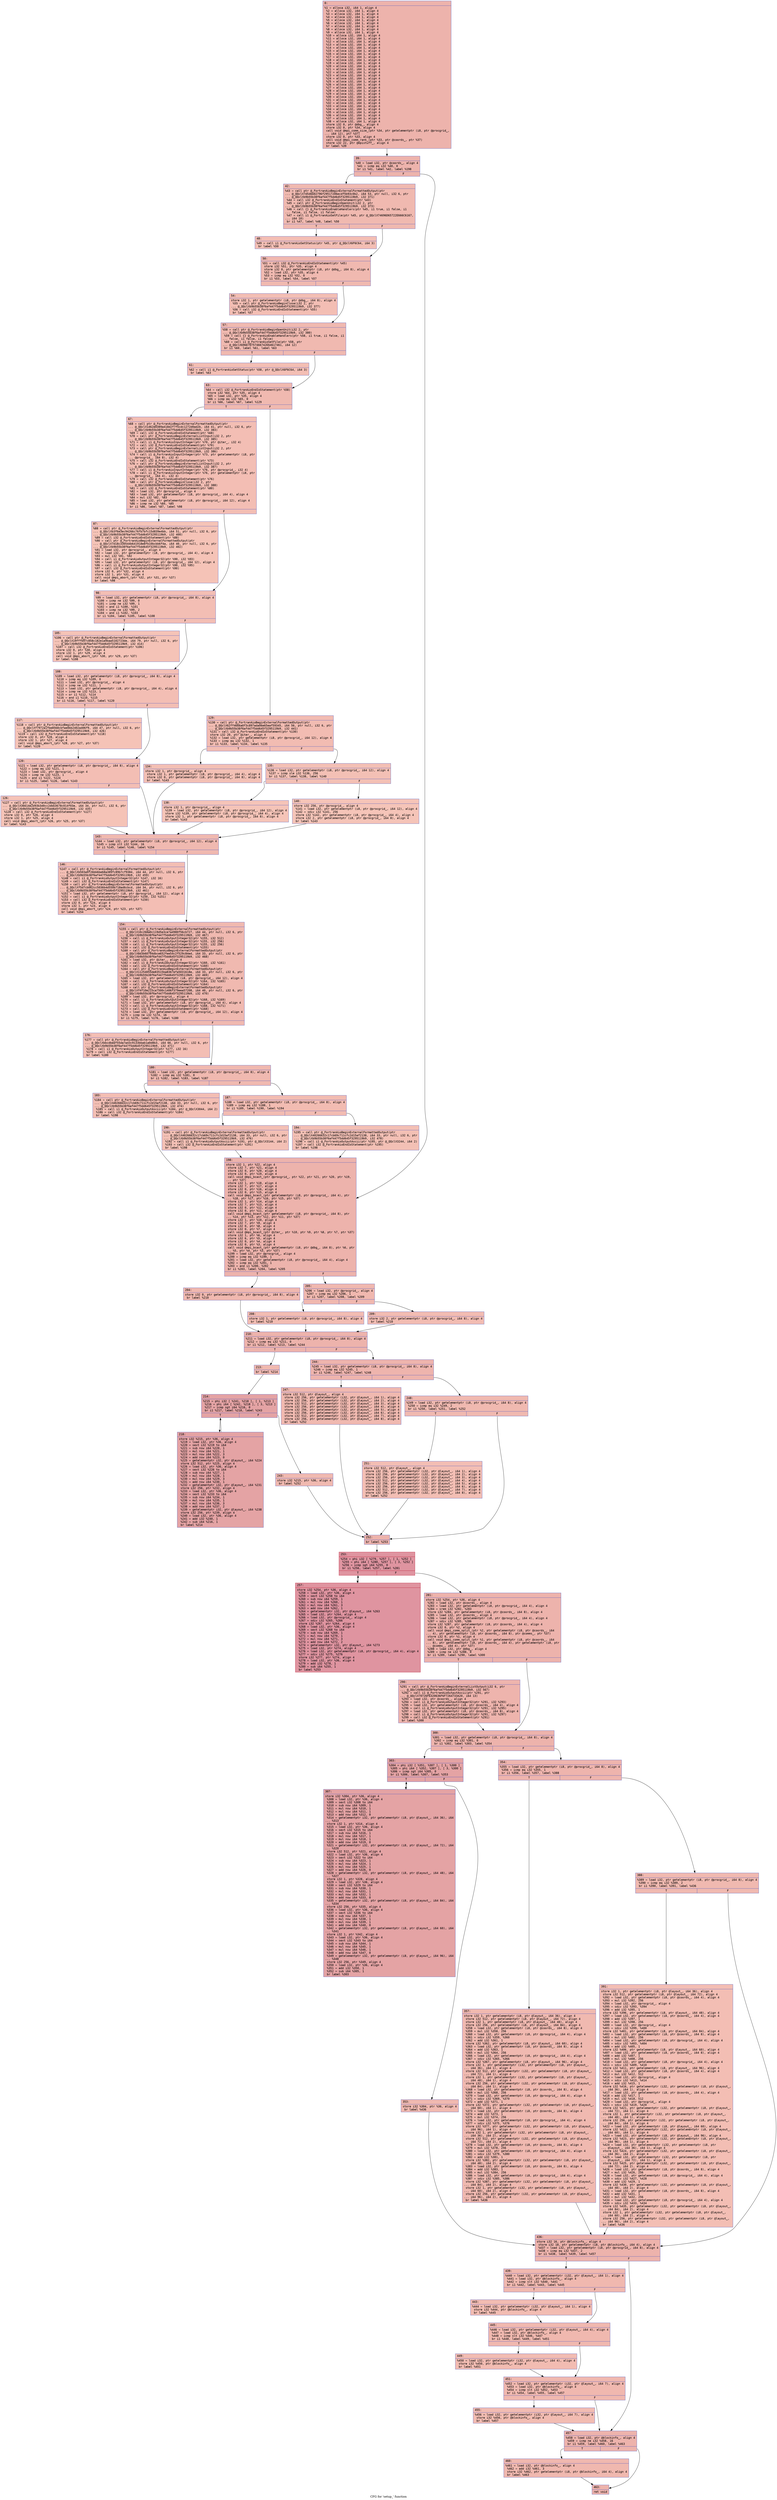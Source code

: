 digraph "CFG for 'setup_' function" {
	label="CFG for 'setup_' function";

	Node0x55cdf5d1eb70 [shape=record,color="#3d50c3ff", style=filled, fillcolor="#d6524470" fontname="Courier",label="{0:\l|  %1 = alloca i32, i64 1, align 4\l  %2 = alloca i32, i64 1, align 4\l  %3 = alloca i32, i64 1, align 4\l  %4 = alloca i32, i64 1, align 4\l  %5 = alloca i32, i64 1, align 4\l  %6 = alloca i32, i64 1, align 4\l  %7 = alloca i32, i64 1, align 4\l  %8 = alloca i32, i64 1, align 4\l  %9 = alloca i32, i64 1, align 4\l  %10 = alloca i32, i64 1, align 4\l  %11 = alloca i32, i64 1, align 4\l  %12 = alloca i32, i64 1, align 4\l  %13 = alloca i32, i64 1, align 4\l  %14 = alloca i32, i64 1, align 4\l  %15 = alloca i32, i64 1, align 4\l  %16 = alloca i32, i64 1, align 4\l  %17 = alloca i32, i64 1, align 4\l  %18 = alloca i32, i64 1, align 4\l  %19 = alloca i32, i64 1, align 4\l  %20 = alloca i32, i64 1, align 4\l  %21 = alloca i32, i64 1, align 4\l  %22 = alloca i32, i64 1, align 4\l  %23 = alloca i32, i64 1, align 4\l  %24 = alloca i32, i64 1, align 4\l  %25 = alloca i32, i64 1, align 4\l  %26 = alloca i32, i64 1, align 4\l  %27 = alloca i32, i64 1, align 4\l  %28 = alloca i32, i64 1, align 4\l  %29 = alloca i32, i64 1, align 4\l  %30 = alloca i32, i64 1, align 4\l  %31 = alloca i32, i64 1, align 4\l  %32 = alloca i32, i64 1, align 4\l  %33 = alloca i32, i64 1, align 4\l  %34 = alloca i32, i64 1, align 4\l  %35 = alloca i32, i64 1, align 4\l  %36 = alloca i32, i64 1, align 4\l  %37 = alloca i32, i64 1, align 4\l  %38 = alloca i32, i64 1, align 4\l  store i32 0, ptr @dbg_, align 4\l  store i32 0, ptr %34, align 4\l  call void @mpi_comm_size_(ptr %34, ptr getelementptr (i8, ptr @procgrid_,\l... i64 12), ptr %37)\l  store i32 0, ptr %33, align 4\l  call void @mpi_comm_rank_(ptr %33, ptr @coords_, ptr %37)\l  store i32 22, ptr @mpistuff_, align 4\l  br label %39\l}"];
	Node0x55cdf5d1eb70 -> Node0x55cdf5d20ed0[tooltip="0 -> 39\nProbability 100.00%" ];
	Node0x55cdf5d20ed0 [shape=record,color="#3d50c3ff", style=filled, fillcolor="#d6524470" fontname="Courier",label="{39:\l|  %40 = load i32, ptr @coords_, align 4\l  %41 = icmp eq i32 %40, 0\l  br i1 %41, label %42, label %198\l|{<s0>T|<s1>F}}"];
	Node0x55cdf5d20ed0:s0 -> Node0x55cdf5d210a0[tooltip="39 -> 42\nProbability 37.50%" ];
	Node0x55cdf5d20ed0:s1 -> Node0x55cdf5d210f0[tooltip="39 -> 198\nProbability 62.50%" ];
	Node0x55cdf5d210a0 [shape=record,color="#3d50c3ff", style=filled, fillcolor="#de614d70" fontname="Courier",label="{42:\l|  %43 = call ptr @_FortranAioBeginExternalFormattedOutput(ptr\l... @_QQclX7d546b02796f29517206ecdf5b93c0b2, i64 53, ptr null, i32 6, ptr\l... @_QQclXb9b55b38f6af447f5dd645f3295119b9, i32 371)\l  %44 = call i32 @_FortranAioEndIoStatement(ptr %43)\l  %45 = call ptr @_FortranAioBeginOpenUnit(i32 2, ptr\l... @_QQclXb9b55b38f6af447f5dd645f3295119b9, i32 373)\l  %46 = call \{\} @_FortranAioEnableHandlers(ptr %45, i1 true, i1 false, i1\l... false, i1 false, i1 false)\l  %47 = call i1 @_FortranAioSetFile(ptr %45, ptr @_QQclX74696D65722E666C6167,\l... i64 10)\l  br i1 %47, label %48, label %50\l|{<s0>T|<s1>F}}"];
	Node0x55cdf5d210a0:s0 -> Node0x55cdf5d225a0[tooltip="42 -> 48\nProbability 50.00%" ];
	Node0x55cdf5d210a0:s1 -> Node0x55cdf5d225f0[tooltip="42 -> 50\nProbability 50.00%" ];
	Node0x55cdf5d225a0 [shape=record,color="#3d50c3ff", style=filled, fillcolor="#e36c5570" fontname="Courier",label="{48:\l|  %49 = call i1 @_FortranAioSetStatus(ptr %45, ptr @_QQclX6F6C64, i64 3)\l  br label %50\l}"];
	Node0x55cdf5d225a0 -> Node0x55cdf5d225f0[tooltip="48 -> 50\nProbability 100.00%" ];
	Node0x55cdf5d225f0 [shape=record,color="#3d50c3ff", style=filled, fillcolor="#de614d70" fontname="Courier",label="{50:\l|  %51 = call i32 @_FortranAioEndIoStatement(ptr %45)\l  store i32 %51, ptr %35, align 4\l  store i32 0, ptr getelementptr (i8, ptr @dbg_, i64 8), align 4\l  %52 = load i32, ptr %35, align 4\l  %53 = icmp eq i32 %52, 0\l  br i1 %53, label %54, label %57\l|{<s0>T|<s1>F}}"];
	Node0x55cdf5d225f0:s0 -> Node0x55cdf5d22cb0[tooltip="50 -> 54\nProbability 37.50%" ];
	Node0x55cdf5d225f0:s1 -> Node0x55cdf5d22d00[tooltip="50 -> 57\nProbability 62.50%" ];
	Node0x55cdf5d22cb0 [shape=record,color="#3d50c3ff", style=filled, fillcolor="#e36c5570" fontname="Courier",label="{54:\l|  store i32 1, ptr getelementptr (i8, ptr @dbg_, i64 8), align 4\l  %55 = call ptr @_FortranAioBeginClose(i32 2, ptr\l... @_QQclXb9b55b38f6af447f5dd645f3295119b9, i32 377)\l  %56 = call i32 @_FortranAioEndIoStatement(ptr %55)\l  br label %57\l}"];
	Node0x55cdf5d22cb0 -> Node0x55cdf5d22d00[tooltip="54 -> 57\nProbability 100.00%" ];
	Node0x55cdf5d22d00 [shape=record,color="#3d50c3ff", style=filled, fillcolor="#de614d70" fontname="Courier",label="{57:\l|  %58 = call ptr @_FortranAioBeginOpenUnit(i32 2, ptr\l... @_QQclXb9b55b38f6af447f5dd645f3295119b9, i32 380)\l  %59 = call \{\} @_FortranAioEnableHandlers(ptr %58, i1 true, i1 false, i1\l... false, i1 false, i1 false)\l  %60 = call i1 @_FortranAioSetFile(ptr %58, ptr\l... @_QQclX696E70757466742E64617461, i64 12)\l  br i1 %60, label %61, label %63\l|{<s0>T|<s1>F}}"];
	Node0x55cdf5d22d00:s0 -> Node0x55cdf5d236d0[tooltip="57 -> 61\nProbability 50.00%" ];
	Node0x55cdf5d22d00:s1 -> Node0x55cdf5d23720[tooltip="57 -> 63\nProbability 50.00%" ];
	Node0x55cdf5d236d0 [shape=record,color="#3d50c3ff", style=filled, fillcolor="#e36c5570" fontname="Courier",label="{61:\l|  %62 = call i1 @_FortranAioSetStatus(ptr %58, ptr @_QQclX6F6C64, i64 3)\l  br label %63\l}"];
	Node0x55cdf5d236d0 -> Node0x55cdf5d23720[tooltip="61 -> 63\nProbability 100.00%" ];
	Node0x55cdf5d23720 [shape=record,color="#3d50c3ff", style=filled, fillcolor="#de614d70" fontname="Courier",label="{63:\l|  %64 = call i32 @_FortranAioEndIoStatement(ptr %58)\l  store i32 %64, ptr %35, align 4\l  %65 = load i32, ptr %35, align 4\l  %66 = icmp eq i32 %65, 0\l  br i1 %66, label %67, label %129\l|{<s0>T|<s1>F}}"];
	Node0x55cdf5d23720:s0 -> Node0x55cdf5d23c60[tooltip="63 -> 67\nProbability 37.50%" ];
	Node0x55cdf5d23720:s1 -> Node0x55cdf5d23cb0[tooltip="63 -> 129\nProbability 62.50%" ];
	Node0x55cdf5d23c60 [shape=record,color="#3d50c3ff", style=filled, fillcolor="#e36c5570" fontname="Courier",label="{67:\l|  %68 = call ptr @_FortranAioBeginExternalFormattedOutput(ptr\l... @_QQclX1462e0389a418d2f7f5cdc1272d0ad2b, i64 41, ptr null, i32 6, ptr\l... @_QQclXb9b55b38f6af447f5dd645f3295119b9, i32 383)\l  %69 = call i32 @_FortranAioEndIoStatement(ptr %68)\l  %70 = call ptr @_FortranAioBeginExternalListInput(i32 2, ptr\l... @_QQclXb9b55b38f6af447f5dd645f3295119b9, i32 385)\l  %71 = call i1 @_FortranAioInputInteger(ptr %70, ptr @iter_, i32 4)\l  %72 = call i32 @_FortranAioEndIoStatement(ptr %70)\l  %73 = call ptr @_FortranAioBeginExternalListInput(i32 2, ptr\l... @_QQclXb9b55b38f6af447f5dd645f3295119b9, i32 386)\l  %74 = call i1 @_FortranAioInputInteger(ptr %73, ptr getelementptr (i8, ptr\l... @procgrid_, i64 8), i32 4)\l  %75 = call i32 @_FortranAioEndIoStatement(ptr %73)\l  %76 = call ptr @_FortranAioBeginExternalListInput(i32 2, ptr\l... @_QQclXb9b55b38f6af447f5dd645f3295119b9, i32 387)\l  %77 = call i1 @_FortranAioInputInteger(ptr %76, ptr @procgrid_, i32 4)\l  %78 = call i1 @_FortranAioInputInteger(ptr %76, ptr getelementptr (i8, ptr\l... @procgrid_, i64 4), i32 4)\l  %79 = call i32 @_FortranAioEndIoStatement(ptr %76)\l  %80 = call ptr @_FortranAioBeginClose(i32 2, ptr\l... @_QQclXb9b55b38f6af447f5dd645f3295119b9, i32 388)\l  %81 = call i32 @_FortranAioEndIoStatement(ptr %80)\l  %82 = load i32, ptr @procgrid_, align 4\l  %83 = load i32, ptr getelementptr (i8, ptr @procgrid_, i64 4), align 4\l  %84 = mul i32 %82, %83\l  %85 = load i32, ptr getelementptr (i8, ptr @procgrid_, i64 12), align 4\l  %86 = icmp ne i32 %84, %85\l  br i1 %86, label %87, label %98\l|{<s0>T|<s1>F}}"];
	Node0x55cdf5d23c60:s0 -> Node0x55cdf5d25420[tooltip="67 -> 87\nProbability 50.00%" ];
	Node0x55cdf5d23c60:s1 -> Node0x55cdf5d25470[tooltip="67 -> 98\nProbability 50.00%" ];
	Node0x55cdf5d25420 [shape=record,color="#3d50c3ff", style=filled, fillcolor="#e8765c70" fontname="Courier",label="{87:\l|  %88 = call ptr @_FortranAioBeginExternalFormattedOutput(ptr\l... @_QQclXb3f6e3ec94266c76fb7bfc15d839e4bb, i64 51, ptr null, i32 6, ptr\l... @_QQclXb9b55b38f6af447f5dd645f3295119b9, i32 400)\l  %89 = call i32 @_FortranAioEndIoStatement(ptr %88)\l  %90 = call ptr @_FortranAioBeginExternalFormattedOutput(ptr\l... @_QQclX7d18c330544b641918e8fb10bcbb6f4a, i64 40, ptr null, i32 6, ptr\l... @_QQclXb9b55b38f6af447f5dd645f3295119b9, i32 402)\l  %91 = load i32, ptr @procgrid_, align 4\l  %92 = load i32, ptr getelementptr (i8, ptr @procgrid_, i64 4), align 4\l  %93 = mul i32 %91, %92\l  %94 = call i1 @_FortranAioOutputInteger32(ptr %90, i32 %93)\l  %95 = load i32, ptr getelementptr (i8, ptr @procgrid_, i64 12), align 4\l  %96 = call i1 @_FortranAioOutputInteger32(ptr %90, i32 %95)\l  %97 = call i32 @_FortranAioEndIoStatement(ptr %90)\l  store i32 0, ptr %32, align 4\l  store i32 1, ptr %31, align 4\l  call void @mpi_abort_(ptr %32, ptr %31, ptr %37)\l  br label %98\l}"];
	Node0x55cdf5d25420 -> Node0x55cdf5d25470[tooltip="87 -> 98\nProbability 100.00%" ];
	Node0x55cdf5d25470 [shape=record,color="#3d50c3ff", style=filled, fillcolor="#e36c5570" fontname="Courier",label="{98:\l|  %99 = load i32, ptr getelementptr (i8, ptr @procgrid_, i64 8), align 4\l  %100 = icmp ne i32 %99, 0\l  %101 = icmp ne i32 %99, 1\l  %102 = and i1 %100, %101\l  %103 = icmp ne i32 %99, 2\l  %104 = and i1 %102, %103\l  br i1 %104, label %105, label %108\l|{<s0>T|<s1>F}}"];
	Node0x55cdf5d25470:s0 -> Node0x55cdf5d22520[tooltip="98 -> 105\nProbability 50.00%" ];
	Node0x55cdf5d25470:s1 -> Node0x55cdf5d27000[tooltip="98 -> 108\nProbability 50.00%" ];
	Node0x55cdf5d22520 [shape=record,color="#3d50c3ff", style=filled, fillcolor="#e8765c70" fontname="Courier",label="{105:\l|  %106 = call ptr @_FortranAioBeginExternalFormattedOutput(ptr\l... @_QQclX19fffb97c858c182e1a9baa5102723de, i64 79, ptr null, i32 6, ptr\l... @_QQclXb9b55b38f6af447f5dd645f3295119b9, i32 414)\l  %107 = call i32 @_FortranAioEndIoStatement(ptr %106)\l  store i32 0, ptr %30, align 4\l  store i32 1, ptr %29, align 4\l  call void @mpi_abort_(ptr %30, ptr %29, ptr %37)\l  br label %108\l}"];
	Node0x55cdf5d22520 -> Node0x55cdf5d27000[tooltip="105 -> 108\nProbability 100.00%" ];
	Node0x55cdf5d27000 [shape=record,color="#3d50c3ff", style=filled, fillcolor="#e36c5570" fontname="Courier",label="{108:\l|  %109 = load i32, ptr getelementptr (i8, ptr @procgrid_, i64 8), align 4\l  %110 = icmp eq i32 %109, 0\l  %111 = load i32, ptr @procgrid_, align 4\l  %112 = icmp ne i32 %111, 1\l  %113 = load i32, ptr getelementptr (i8, ptr @procgrid_, i64 4), align 4\l  %114 = icmp ne i32 %113, 1\l  %115 = or i1 %112, %114\l  %116 = and i1 %110, %115\l  br i1 %116, label %117, label %120\l|{<s0>T|<s1>F}}"];
	Node0x55cdf5d27000:s0 -> Node0x55cdf5d27ae0[tooltip="108 -> 117\nProbability 50.00%" ];
	Node0x55cdf5d27000:s1 -> Node0x55cdf5d27b30[tooltip="108 -> 120\nProbability 50.00%" ];
	Node0x55cdf5d27ae0 [shape=record,color="#3d50c3ff", style=filled, fillcolor="#e8765c70" fontname="Courier",label="{117:\l|  %118 = call ptr @_FortranAioBeginExternalFormattedOutput(ptr\l... @_QQclXf7972a1fbe8568cbfae0bb2402a406f9, i64 47, ptr null, i32 6, ptr\l... @_QQclXb9b55b38f6af447f5dd645f3295119b9, i32 426)\l  %119 = call i32 @_FortranAioEndIoStatement(ptr %118)\l  store i32 0, ptr %28, align 4\l  store i32 1, ptr %27, align 4\l  call void @mpi_abort_(ptr %28, ptr %27, ptr %37)\l  br label %120\l}"];
	Node0x55cdf5d27ae0 -> Node0x55cdf5d27b30[tooltip="117 -> 120\nProbability 100.00%" ];
	Node0x55cdf5d27b30 [shape=record,color="#3d50c3ff", style=filled, fillcolor="#e36c5570" fontname="Courier",label="{120:\l|  %121 = load i32, ptr getelementptr (i8, ptr @procgrid_, i64 8), align 4\l  %122 = icmp eq i32 %121, 1\l  %123 = load i32, ptr @procgrid_, align 4\l  %124 = icmp ne i32 %123, 1\l  %125 = and i1 %122, %124\l  br i1 %125, label %126, label %143\l|{<s0>T|<s1>F}}"];
	Node0x55cdf5d27b30:s0 -> Node0x55cdf5d284a0[tooltip="120 -> 126\nProbability 50.00%" ];
	Node0x55cdf5d27b30:s1 -> Node0x55cdf5d284f0[tooltip="120 -> 143\nProbability 50.00%" ];
	Node0x55cdf5d284a0 [shape=record,color="#3d50c3ff", style=filled, fillcolor="#e8765c70" fontname="Courier",label="{126:\l|  %127 = call ptr @_FortranAioBeginExternalFormattedOutput(ptr\l... @_QQclX36614e2d93b3d0cc2dbb3678c014f03e, i64 34, ptr null, i32 6, ptr\l... @_QQclXb9b55b38f6af447f5dd645f3295119b9, i32 435)\l  %128 = call i32 @_FortranAioEndIoStatement(ptr %127)\l  store i32 0, ptr %26, align 4\l  store i32 1, ptr %25, align 4\l  call void @mpi_abort_(ptr %26, ptr %25, ptr %37)\l  br label %143\l}"];
	Node0x55cdf5d284a0 -> Node0x55cdf5d284f0[tooltip="126 -> 143\nProbability 100.00%" ];
	Node0x55cdf5d23cb0 [shape=record,color="#3d50c3ff", style=filled, fillcolor="#e1675170" fontname="Courier",label="{129:\l|  %130 = call ptr @_FortranAioBeginExternalFormattedOutput(ptr\l... @_QQclX62ff4666a0f3c897ada06e65eaf59345, i64 56, ptr null, i32 6, ptr\l... @_QQclXb9b55b38f6af447f5dd645f3295119b9, i32 441)\l  %131 = call i32 @_FortranAioEndIoStatement(ptr %130)\l  store i32 20, ptr @iter_, align 4\l  %132 = load i32, ptr getelementptr (i8, ptr @procgrid_, i64 12), align 4\l  %133 = icmp eq i32 %132, 1\l  br i1 %133, label %134, label %135\l|{<s0>T|<s1>F}}"];
	Node0x55cdf5d23cb0:s0 -> Node0x55cdf5d29040[tooltip="129 -> 134\nProbability 50.00%" ];
	Node0x55cdf5d23cb0:s1 -> Node0x55cdf5d29090[tooltip="129 -> 135\nProbability 50.00%" ];
	Node0x55cdf5d29040 [shape=record,color="#3d50c3ff", style=filled, fillcolor="#e5705870" fontname="Courier",label="{134:\l|  store i32 1, ptr @procgrid_, align 4\l  store i32 1, ptr getelementptr (i8, ptr @procgrid_, i64 4), align 4\l  store i32 0, ptr getelementptr (i8, ptr @procgrid_, i64 8), align 4\l  br label %143\l}"];
	Node0x55cdf5d29040 -> Node0x55cdf5d284f0[tooltip="134 -> 143\nProbability 100.00%" ];
	Node0x55cdf5d29090 [shape=record,color="#3d50c3ff", style=filled, fillcolor="#e5705870" fontname="Courier",label="{135:\l|  %136 = load i32, ptr getelementptr (i8, ptr @procgrid_, i64 12), align 4\l  %137 = icmp sle i32 %136, 256\l  br i1 %137, label %138, label %140\l|{<s0>T|<s1>F}}"];
	Node0x55cdf5d29090:s0 -> Node0x55cdf5d294f0[tooltip="135 -> 138\nProbability 50.00%" ];
	Node0x55cdf5d29090:s1 -> Node0x55cdf5d29540[tooltip="135 -> 140\nProbability 50.00%" ];
	Node0x55cdf5d294f0 [shape=record,color="#3d50c3ff", style=filled, fillcolor="#e97a5f70" fontname="Courier",label="{138:\l|  store i32 1, ptr @procgrid_, align 4\l  %139 = load i32, ptr getelementptr (i8, ptr @procgrid_, i64 12), align 4\l  store i32 %139, ptr getelementptr (i8, ptr @procgrid_, i64 4), align 4\l  store i32 1, ptr getelementptr (i8, ptr @procgrid_, i64 8), align 4\l  br label %143\l}"];
	Node0x55cdf5d294f0 -> Node0x55cdf5d284f0[tooltip="138 -> 143\nProbability 100.00%" ];
	Node0x55cdf5d29540 [shape=record,color="#3d50c3ff", style=filled, fillcolor="#e97a5f70" fontname="Courier",label="{140:\l|  store i32 256, ptr @procgrid_, align 4\l  %141 = load i32, ptr getelementptr (i8, ptr @procgrid_, i64 12), align 4\l  %142 = sdiv i32 %141, 256\l  store i32 %142, ptr getelementptr (i8, ptr @procgrid_, i64 4), align 4\l  store i32 2, ptr getelementptr (i8, ptr @procgrid_, i64 8), align 4\l  br label %143\l}"];
	Node0x55cdf5d29540 -> Node0x55cdf5d284f0[tooltip="140 -> 143\nProbability 100.00%" ];
	Node0x55cdf5d284f0 [shape=record,color="#3d50c3ff", style=filled, fillcolor="#de614d70" fontname="Courier",label="{143:\l|  %144 = load i32, ptr getelementptr (i8, ptr @procgrid_, i64 12), align 4\l  %145 = icmp slt i32 %144, 16\l  br i1 %145, label %146, label %154\l|{<s0>T|<s1>F}}"];
	Node0x55cdf5d284f0:s0 -> Node0x55cdf5d29d80[tooltip="143 -> 146\nProbability 50.00%" ];
	Node0x55cdf5d284f0:s1 -> Node0x55cdf5d29dd0[tooltip="143 -> 154\nProbability 50.00%" ];
	Node0x55cdf5d29d80 [shape=record,color="#3d50c3ff", style=filled, fillcolor="#e36c5570" fontname="Courier",label="{146:\l|  %147 = call ptr @_FortranAioBeginExternalFormattedOutput(ptr\l... @_QQclXb503a9f26bb6be68a389fc89b7cf9384, i64 44, ptr null, i32 6, ptr\l... @_QQclXb9b55b38f6af447f5dd645f3295119b9, i32 459)\l  %148 = call i1 @_FortranAioOutputInteger32(ptr %147, i32 16)\l  %149 = call i32 @_FortranAioEndIoStatement(ptr %147)\l  %150 = call ptr @_FortranAioBeginExternalFormattedOutput(ptr\l... @_QQclXf5d7cb062cc5036b4d550b718ad6cbcd, i64 34, ptr null, i32 6, ptr\l... @_QQclXb9b55b38f6af447f5dd645f3295119b9, i32 461)\l  %151 = load i32, ptr getelementptr (i8, ptr @procgrid_, i64 12), align 4\l  %152 = call i1 @_FortranAioOutputInteger32(ptr %150, i32 %151)\l  %153 = call i32 @_FortranAioEndIoStatement(ptr %150)\l  store i32 0, ptr %24, align 4\l  store i32 1, ptr %23, align 4\l  call void @mpi_abort_(ptr %24, ptr %23, ptr %37)\l  br label %154\l}"];
	Node0x55cdf5d29d80 -> Node0x55cdf5d29dd0[tooltip="146 -> 154\nProbability 100.00%" ];
	Node0x55cdf5d29dd0 [shape=record,color="#3d50c3ff", style=filled, fillcolor="#de614d70" fontname="Courier",label="{154:\l|  %155 = call ptr @_FortranAioBeginExternalFormattedOutput(ptr\l... @_QQclX10c268a0c119d5e3ce7a4980f56cb727, i64 44, ptr null, i32 6, ptr\l... @_QQclXb9b55b38f6af447f5dd645f3295119b9, i32 467)\l  %156 = call i1 @_FortranAioOutputInteger32(ptr %155, i32 512)\l  %157 = call i1 @_FortranAioOutputInteger32(ptr %155, i32 256)\l  %158 = call i1 @_FortranAioOutputInteger32(ptr %155, i32 256)\l  %159 = call i32 @_FortranAioEndIoStatement(ptr %155)\l  %160 = call ptr @_FortranAioBeginExternalFormattedOutput(ptr\l... @_QQclX8d3b60794dbce652fee54c2f529c84ed, i64 33, ptr null, i32 6, ptr\l... @_QQclXb9b55b38f6af447f5dd645f3295119b9, i32 468)\l  %161 = load i32, ptr @iter_, align 4\l  %162 = call i1 @_FortranAioOutputInteger32(ptr %160, i32 %161)\l  %163 = call i32 @_FortranAioEndIoStatement(ptr %160)\l  %164 = call ptr @_FortranAioBeginExternalFormattedOutput(ptr\l... @_QQclX11254055de83515ba8367efa5031618e, i64 33, ptr null, i32 6, ptr\l... @_QQclXb9b55b38f6af447f5dd645f3295119b9, i32 469)\l  %165 = load i32, ptr getelementptr (i8, ptr @procgrid_, i64 12), align 4\l  %166 = call i1 @_FortranAioOutputInteger32(ptr %164, i32 %165)\l  %167 = call i32 @_FortranAioEndIoStatement(ptr %164)\l  %168 = call ptr @_FortranAioBeginExternalFormattedOutput(ptr\l... @_QQclXf4f10e215ca7500c1406f379eea57208, i64 40, ptr null, i32 6, ptr\l... @_QQclXb9b55b38f6af447f5dd645f3295119b9, i32 470)\l  %169 = load i32, ptr @procgrid_, align 4\l  %170 = call i1 @_FortranAioOutputInteger32(ptr %168, i32 %169)\l  %171 = load i32, ptr getelementptr (i8, ptr @procgrid_, i64 4), align 4\l  %172 = call i1 @_FortranAioOutputInteger32(ptr %168, i32 %171)\l  %173 = call i32 @_FortranAioEndIoStatement(ptr %168)\l  %174 = load i32, ptr getelementptr (i8, ptr @procgrid_, i64 12), align 4\l  %175 = icmp ne i32 %174, 16\l  br i1 %175, label %176, label %180\l|{<s0>T|<s1>F}}"];
	Node0x55cdf5d29dd0:s0 -> Node0x55cdf5d2bf50[tooltip="154 -> 176\nProbability 50.00%" ];
	Node0x55cdf5d29dd0:s1 -> Node0x55cdf5d2bfa0[tooltip="154 -> 180\nProbability 50.00%" ];
	Node0x55cdf5d2bf50 [shape=record,color="#3d50c3ff", style=filled, fillcolor="#e36c5570" fontname="Courier",label="{176:\l|  %177 = call ptr @_FortranAioBeginExternalFormattedOutput(ptr\l... @_QQclXbbcdbeef55da7a43c9133bbab1a0d8b3, i64 66, ptr null, i32 6, ptr\l... @_QQclXb9b55b38f6af447f5dd645f3295119b9, i32 471)\l  %178 = call i1 @_FortranAioOutputInteger32(ptr %177, i32 16)\l  %179 = call i32 @_FortranAioEndIoStatement(ptr %177)\l  br label %180\l}"];
	Node0x55cdf5d2bf50 -> Node0x55cdf5d2bfa0[tooltip="176 -> 180\nProbability 100.00%" ];
	Node0x55cdf5d2bfa0 [shape=record,color="#3d50c3ff", style=filled, fillcolor="#de614d70" fontname="Courier",label="{180:\l|  %181 = load i32, ptr getelementptr (i8, ptr @procgrid_, i64 8), align 4\l  %182 = icmp eq i32 %181, 0\l  br i1 %182, label %183, label %187\l|{<s0>T|<s1>F}}"];
	Node0x55cdf5d2bfa0:s0 -> Node0x55cdf5d2c610[tooltip="180 -> 183\nProbability 37.50%" ];
	Node0x55cdf5d2bfa0:s1 -> Node0x55cdf5d2c660[tooltip="180 -> 187\nProbability 62.50%" ];
	Node0x55cdf5d2c610 [shape=record,color="#3d50c3ff", style=filled, fillcolor="#e36c5570" fontname="Courier",label="{183:\l|  %184 = call ptr @_FortranAioBeginExternalFormattedOutput(ptr\l... @_QQclX40266632c17cb69c711cfc2d15af2138, i64 33, ptr null, i32 6, ptr\l... @_QQclXb9b55b38f6af447f5dd645f3295119b9, i32 474)\l  %185 = call i1 @_FortranAioOutputAscii(ptr %184, ptr @_QQclX3044, i64 2)\l  %186 = call i32 @_FortranAioEndIoStatement(ptr %184)\l  br label %198\l}"];
	Node0x55cdf5d2c610 -> Node0x55cdf5d210f0[tooltip="183 -> 198\nProbability 100.00%" ];
	Node0x55cdf5d2c660 [shape=record,color="#3d50c3ff", style=filled, fillcolor="#e1675170" fontname="Courier",label="{187:\l|  %188 = load i32, ptr getelementptr (i8, ptr @procgrid_, i64 8), align 4\l  %189 = icmp eq i32 %188, 1\l  br i1 %189, label %190, label %194\l|{<s0>T|<s1>F}}"];
	Node0x55cdf5d2c660:s0 -> Node0x55cdf5d2ccc0[tooltip="187 -> 190\nProbability 50.00%" ];
	Node0x55cdf5d2c660:s1 -> Node0x55cdf5d2cd10[tooltip="187 -> 194\nProbability 50.00%" ];
	Node0x55cdf5d2ccc0 [shape=record,color="#3d50c3ff", style=filled, fillcolor="#e5705870" fontname="Courier",label="{190:\l|  %191 = call ptr @_FortranAioBeginExternalFormattedOutput(ptr\l... @_QQclX40266632c17cb69c711cfc2d15af2138, i64 33, ptr null, i32 6, ptr\l... @_QQclXb9b55b38f6af447f5dd645f3295119b9, i32 476)\l  %192 = call i1 @_FortranAioOutputAscii(ptr %191, ptr @_QQclX3144, i64 2)\l  %193 = call i32 @_FortranAioEndIoStatement(ptr %191)\l  br label %198\l}"];
	Node0x55cdf5d2ccc0 -> Node0x55cdf5d210f0[tooltip="190 -> 198\nProbability 100.00%" ];
	Node0x55cdf5d2cd10 [shape=record,color="#3d50c3ff", style=filled, fillcolor="#e5705870" fontname="Courier",label="{194:\l|  %195 = call ptr @_FortranAioBeginExternalFormattedOutput(ptr\l... @_QQclX40266632c17cb69c711cfc2d15af2138, i64 33, ptr null, i32 6, ptr\l... @_QQclXb9b55b38f6af447f5dd645f3295119b9, i32 478)\l  %196 = call i1 @_FortranAioOutputAscii(ptr %195, ptr @_QQclX3244, i64 2)\l  %197 = call i32 @_FortranAioEndIoStatement(ptr %195)\l  br label %198\l}"];
	Node0x55cdf5d2cd10 -> Node0x55cdf5d210f0[tooltip="194 -> 198\nProbability 100.00%" ];
	Node0x55cdf5d210f0 [shape=record,color="#3d50c3ff", style=filled, fillcolor="#d6524470" fontname="Courier",label="{198:\l|  store i32 1, ptr %22, align 4\l  store i32 7, ptr %21, align 4\l  store i32 0, ptr %20, align 4\l  store i32 0, ptr %19, align 4\l  call void @mpi_bcast_(ptr @procgrid_, ptr %22, ptr %21, ptr %20, ptr %19,\l... ptr %37)\l  store i32 1, ptr %18, align 4\l  store i32 7, ptr %17, align 4\l  store i32 0, ptr %16, align 4\l  store i32 0, ptr %15, align 4\l  call void @mpi_bcast_(ptr getelementptr (i8, ptr @procgrid_, i64 4), ptr\l... %18, ptr %17, ptr %16, ptr %15, ptr %37)\l  store i32 1, ptr %14, align 4\l  store i32 7, ptr %13, align 4\l  store i32 0, ptr %12, align 4\l  store i32 0, ptr %11, align 4\l  call void @mpi_bcast_(ptr getelementptr (i8, ptr @procgrid_, i64 8), ptr\l... %14, ptr %13, ptr %12, ptr %11, ptr %37)\l  store i32 1, ptr %10, align 4\l  store i32 7, ptr %9, align 4\l  store i32 0, ptr %8, align 4\l  store i32 0, ptr %7, align 4\l  call void @mpi_bcast_(ptr @iter_, ptr %10, ptr %9, ptr %8, ptr %7, ptr %37)\l  store i32 1, ptr %6, align 4\l  store i32 6, ptr %5, align 4\l  store i32 0, ptr %4, align 4\l  store i32 0, ptr %3, align 4\l  call void @mpi_bcast_(ptr getelementptr (i8, ptr @dbg_, i64 8), ptr %6, ptr\l... %5, ptr %4, ptr %3, ptr %37)\l  %199 = load i32, ptr @procgrid_, align 4\l  %200 = icmp eq i32 %199, 1\l  %201 = load i32, ptr getelementptr (i8, ptr @procgrid_, i64 4), align 4\l  %202 = icmp eq i32 %201, 1\l  %203 = and i1 %200, %202\l  br i1 %203, label %204, label %205\l|{<s0>T|<s1>F}}"];
	Node0x55cdf5d210f0:s0 -> Node0x55cdf5d2fec0[tooltip="198 -> 204\nProbability 50.00%" ];
	Node0x55cdf5d210f0:s1 -> Node0x55cdf5d2ff10[tooltip="198 -> 205\nProbability 50.00%" ];
	Node0x55cdf5d2fec0 [shape=record,color="#3d50c3ff", style=filled, fillcolor="#dc5d4a70" fontname="Courier",label="{204:\l|  store i32 0, ptr getelementptr (i8, ptr @procgrid_, i64 8), align 4\l  br label %210\l}"];
	Node0x55cdf5d2fec0 -> Node0x55cdf5d300b0[tooltip="204 -> 210\nProbability 100.00%" ];
	Node0x55cdf5d2ff10 [shape=record,color="#3d50c3ff", style=filled, fillcolor="#dc5d4a70" fontname="Courier",label="{205:\l|  %206 = load i32, ptr @procgrid_, align 4\l  %207 = icmp eq i32 %206, 1\l  br i1 %207, label %208, label %209\l|{<s0>T|<s1>F}}"];
	Node0x55cdf5d2ff10:s0 -> Node0x55cdf5d30280[tooltip="205 -> 208\nProbability 50.00%" ];
	Node0x55cdf5d2ff10:s1 -> Node0x55cdf5d302d0[tooltip="205 -> 209\nProbability 50.00%" ];
	Node0x55cdf5d30280 [shape=record,color="#3d50c3ff", style=filled, fillcolor="#e1675170" fontname="Courier",label="{208:\l|  store i32 1, ptr getelementptr (i8, ptr @procgrid_, i64 8), align 4\l  br label %210\l}"];
	Node0x55cdf5d30280 -> Node0x55cdf5d300b0[tooltip="208 -> 210\nProbability 100.00%" ];
	Node0x55cdf5d302d0 [shape=record,color="#3d50c3ff", style=filled, fillcolor="#e1675170" fontname="Courier",label="{209:\l|  store i32 2, ptr getelementptr (i8, ptr @procgrid_, i64 8), align 4\l  br label %210\l}"];
	Node0x55cdf5d302d0 -> Node0x55cdf5d300b0[tooltip="209 -> 210\nProbability 100.00%" ];
	Node0x55cdf5d300b0 [shape=record,color="#3d50c3ff", style=filled, fillcolor="#d6524470" fontname="Courier",label="{210:\l|  %211 = load i32, ptr getelementptr (i8, ptr @procgrid_, i64 8), align 4\l  %212 = icmp eq i32 %211, 0\l  br i1 %212, label %213, label %244\l|{<s0>T|<s1>F}}"];
	Node0x55cdf5d300b0:s0 -> Node0x55cdf5d30700[tooltip="210 -> 213\nProbability 37.50%" ];
	Node0x55cdf5d300b0:s1 -> Node0x55cdf5d30750[tooltip="210 -> 244\nProbability 62.50%" ];
	Node0x55cdf5d30700 [shape=record,color="#3d50c3ff", style=filled, fillcolor="#de614d70" fontname="Courier",label="{213:\l|  br label %214\l}"];
	Node0x55cdf5d30700 -> Node0x55cdf5d30850[tooltip="213 -> 214\nProbability 100.00%" ];
	Node0x55cdf5d30850 [shape=record,color="#3d50c3ff", style=filled, fillcolor="#c32e3170" fontname="Courier",label="{214:\l|  %215 = phi i32 [ %241, %218 ], [ 1, %213 ]\l  %216 = phi i64 [ %242, %218 ], [ 3, %213 ]\l  %217 = icmp sgt i64 %216, 0\l  br i1 %217, label %218, label %243\l|{<s0>T|<s1>F}}"];
	Node0x55cdf5d30850:s0 -> Node0x55cdf5d30910[tooltip="214 -> 218\nProbability 96.88%" ];
	Node0x55cdf5d30850:s1 -> Node0x55cdf5d30b70[tooltip="214 -> 243\nProbability 3.12%" ];
	Node0x55cdf5d30910 [shape=record,color="#3d50c3ff", style=filled, fillcolor="#c32e3170" fontname="Courier",label="{218:\l|  store i32 %215, ptr %36, align 4\l  %219 = load i32, ptr %36, align 4\l  %220 = sext i32 %219 to i64\l  %221 = sub nsw i64 %220, 1\l  %222 = mul nsw i64 %221, 1\l  %223 = mul nsw i64 %222, 3\l  %224 = add nsw i64 %223, 0\l  %225 = getelementptr i32, ptr @layout_, i64 %224\l  store i32 512, ptr %225, align 4\l  %226 = load i32, ptr %36, align 4\l  %227 = sext i32 %226 to i64\l  %228 = sub nsw i64 %227, 1\l  %229 = mul nsw i64 %228, 1\l  %230 = mul nsw i64 %229, 3\l  %231 = add nsw i64 %230, 1\l  %232 = getelementptr i32, ptr @layout_, i64 %231\l  store i32 256, ptr %232, align 4\l  %233 = load i32, ptr %36, align 4\l  %234 = sext i32 %233 to i64\l  %235 = sub nsw i64 %234, 1\l  %236 = mul nsw i64 %235, 1\l  %237 = mul nsw i64 %236, 3\l  %238 = add nsw i64 %237, 2\l  %239 = getelementptr i32, ptr @layout_, i64 %238\l  store i32 256, ptr %239, align 4\l  %240 = load i32, ptr %36, align 4\l  %241 = add i32 %240, 1\l  %242 = sub i64 %216, 1\l  br label %214\l}"];
	Node0x55cdf5d30910 -> Node0x55cdf5d30850[tooltip="218 -> 214\nProbability 100.00%" ];
	Node0x55cdf5d30b70 [shape=record,color="#3d50c3ff", style=filled, fillcolor="#de614d70" fontname="Courier",label="{243:\l|  store i32 %215, ptr %36, align 4\l  br label %252\l}"];
	Node0x55cdf5d30b70 -> Node0x55cdf5d31d10[tooltip="243 -> 252\nProbability 100.00%" ];
	Node0x55cdf5d30750 [shape=record,color="#3d50c3ff", style=filled, fillcolor="#d8564670" fontname="Courier",label="{244:\l|  %245 = load i32, ptr getelementptr (i8, ptr @procgrid_, i64 8), align 4\l  %246 = icmp eq i32 %245, 1\l  br i1 %246, label %247, label %248\l|{<s0>T|<s1>F}}"];
	Node0x55cdf5d30750:s0 -> Node0x55cdf5d31ee0[tooltip="244 -> 247\nProbability 50.00%" ];
	Node0x55cdf5d30750:s1 -> Node0x55cdf5d31f30[tooltip="244 -> 248\nProbability 50.00%" ];
	Node0x55cdf5d31ee0 [shape=record,color="#3d50c3ff", style=filled, fillcolor="#de614d70" fontname="Courier",label="{247:\l|  store i32 512, ptr @layout_, align 4\l  store i32 256, ptr getelementptr (i32, ptr @layout_, i64 1), align 4\l  store i32 256, ptr getelementptr (i32, ptr @layout_, i64 2), align 4\l  store i32 512, ptr getelementptr (i32, ptr @layout_, i64 3), align 4\l  store i32 256, ptr getelementptr (i32, ptr @layout_, i64 4), align 4\l  store i32 256, ptr getelementptr (i32, ptr @layout_, i64 5), align 4\l  store i32 256, ptr getelementptr (i32, ptr @layout_, i64 6), align 4\l  store i32 512, ptr getelementptr (i32, ptr @layout_, i64 7), align 4\l  store i32 256, ptr getelementptr (i32, ptr @layout_, i64 8), align 4\l  br label %252\l}"];
	Node0x55cdf5d31ee0 -> Node0x55cdf5d31d10[tooltip="247 -> 252\nProbability 100.00%" ];
	Node0x55cdf5d31f30 [shape=record,color="#3d50c3ff", style=filled, fillcolor="#de614d70" fontname="Courier",label="{248:\l|  %249 = load i32, ptr getelementptr (i8, ptr @procgrid_, i64 8), align 4\l  %250 = icmp eq i32 %249, 2\l  br i1 %250, label %251, label %252\l|{<s0>T|<s1>F}}"];
	Node0x55cdf5d31f30:s0 -> Node0x55cdf5d328a0[tooltip="248 -> 251\nProbability 50.00%" ];
	Node0x55cdf5d31f30:s1 -> Node0x55cdf5d31d10[tooltip="248 -> 252\nProbability 50.00%" ];
	Node0x55cdf5d328a0 [shape=record,color="#3d50c3ff", style=filled, fillcolor="#e36c5570" fontname="Courier",label="{251:\l|  store i32 512, ptr @layout_, align 4\l  store i32 256, ptr getelementptr (i32, ptr @layout_, i64 1), align 4\l  store i32 256, ptr getelementptr (i32, ptr @layout_, i64 2), align 4\l  store i32 256, ptr getelementptr (i32, ptr @layout_, i64 3), align 4\l  store i32 512, ptr getelementptr (i32, ptr @layout_, i64 4), align 4\l  store i32 256, ptr getelementptr (i32, ptr @layout_, i64 5), align 4\l  store i32 256, ptr getelementptr (i32, ptr @layout_, i64 6), align 4\l  store i32 512, ptr getelementptr (i32, ptr @layout_, i64 7), align 4\l  store i32 256, ptr getelementptr (i32, ptr @layout_, i64 8), align 4\l  br label %252\l}"];
	Node0x55cdf5d328a0 -> Node0x55cdf5d31d10[tooltip="251 -> 252\nProbability 100.00%" ];
	Node0x55cdf5d31d10 [shape=record,color="#3d50c3ff", style=filled, fillcolor="#d6524470" fontname="Courier",label="{252:\l|  br label %253\l}"];
	Node0x55cdf5d31d10 -> Node0x55cdf5d32fb0[tooltip="252 -> 253\nProbability 100.00%" ];
	Node0x55cdf5d32fb0 [shape=record,color="#b70d28ff", style=filled, fillcolor="#b70d2870" fontname="Courier",label="{253:\l|  %254 = phi i32 [ %279, %257 ], [ 1, %252 ]\l  %255 = phi i64 [ %280, %257 ], [ 3, %252 ]\l  %256 = icmp sgt i64 %255, 0\l  br i1 %256, label %257, label %281\l|{<s0>T|<s1>F}}"];
	Node0x55cdf5d32fb0:s0 -> Node0x55cdf5d33070[tooltip="253 -> 257\nProbability 96.88%" ];
	Node0x55cdf5d32fb0:s1 -> Node0x55cdf5d332d0[tooltip="253 -> 281\nProbability 3.12%" ];
	Node0x55cdf5d33070 [shape=record,color="#b70d28ff", style=filled, fillcolor="#b70d2870" fontname="Courier",label="{257:\l|  store i32 %254, ptr %36, align 4\l  %258 = load i32, ptr %36, align 4\l  %259 = sext i32 %258 to i64\l  %260 = sub nsw i64 %259, 1\l  %261 = mul nsw i64 %260, 1\l  %262 = mul nsw i64 %261, 3\l  %263 = add nsw i64 %262, 1\l  %264 = getelementptr i32, ptr @layout_, i64 %263\l  %265 = load i32, ptr %264, align 4\l  %266 = load i32, ptr @procgrid_, align 4\l  %267 = sdiv i32 %265, %266\l  store i32 %267, ptr %264, align 4\l  %268 = load i32, ptr %36, align 4\l  %269 = sext i32 %268 to i64\l  %270 = sub nsw i64 %269, 1\l  %271 = mul nsw i64 %270, 1\l  %272 = mul nsw i64 %271, 3\l  %273 = add nsw i64 %272, 2\l  %274 = getelementptr i32, ptr @layout_, i64 %273\l  %275 = load i32, ptr %274, align 4\l  %276 = load i32, ptr getelementptr (i8, ptr @procgrid_, i64 4), align 4\l  %277 = sdiv i32 %275, %276\l  store i32 %277, ptr %274, align 4\l  %278 = load i32, ptr %36, align 4\l  %279 = add i32 %278, 1\l  %280 = sub i64 %255, 1\l  br label %253\l}"];
	Node0x55cdf5d33070 -> Node0x55cdf5d32fb0[tooltip="257 -> 253\nProbability 100.00%" ];
	Node0x55cdf5d332d0 [shape=record,color="#3d50c3ff", style=filled, fillcolor="#d6524470" fontname="Courier",label="{281:\l|  store i32 %254, ptr %36, align 4\l  %282 = load i32, ptr @coords_, align 4\l  %283 = load i32, ptr getelementptr (i8, ptr @procgrid_, i64 4), align 4\l  %284 = srem i32 %282, %283\l  store i32 %284, ptr getelementptr (i8, ptr @coords_, i64 8), align 4\l  %285 = load i32, ptr @coords_, align 4\l  %286 = load i32, ptr getelementptr (i8, ptr @procgrid_, i64 4), align 4\l  %287 = sdiv i32 %285, %286\l  store i32 %287, ptr getelementptr (i8, ptr @coords_, i64 4), align 4\l  store i32 0, ptr %2, align 4\l  call void @mpi_comm_split_(ptr %2, ptr getelementptr (i8, ptr @coords_, i64\l... 4), ptr getelementptr (i8, ptr @coords_, i64 8), ptr @comms_, ptr %37)\l  store i32 0, ptr %1, align 4\l  call void @mpi_comm_split_(ptr %1, ptr getelementptr (i8, ptr @coords_, i64\l... 8), ptr getelementptr (i8, ptr @coords_, i64 4), ptr getelementptr (i8, ptr\l... @comms_, i64 4), ptr %37)\l  %288 = load i32, ptr @dbg_, align 4\l  %289 = icmp ne i32 %288, 0\l  br i1 %289, label %290, label %300\l|{<s0>T|<s1>F}}"];
	Node0x55cdf5d332d0:s0 -> Node0x55cdf5d34ca0[tooltip="281 -> 290\nProbability 62.50%" ];
	Node0x55cdf5d332d0:s1 -> Node0x55cdf5d34cf0[tooltip="281 -> 300\nProbability 37.50%" ];
	Node0x55cdf5d34ca0 [shape=record,color="#3d50c3ff", style=filled, fillcolor="#d8564670" fontname="Courier",label="{290:\l|  %291 = call ptr @_FortranAioBeginExternalListOutput(i32 6, ptr\l... @_QQclXb9b55b38f6af447f5dd645f3295119b9, i32 567)\l  %292 = call i1 @_FortranAioOutputAscii(ptr %291, ptr\l... @_QQclX70726F6320636F6F7264733A20, i64 13)\l  %293 = load i32, ptr @coords_, align 4\l  %294 = call i1 @_FortranAioOutputInteger32(ptr %291, i32 %293)\l  %295 = load i32, ptr getelementptr (i8, ptr @coords_, i64 4), align 4\l  %296 = call i1 @_FortranAioOutputInteger32(ptr %291, i32 %295)\l  %297 = load i32, ptr getelementptr (i8, ptr @coords_, i64 8), align 4\l  %298 = call i1 @_FortranAioOutputInteger32(ptr %291, i32 %297)\l  %299 = call i32 @_FortranAioEndIoStatement(ptr %291)\l  br label %300\l}"];
	Node0x55cdf5d34ca0 -> Node0x55cdf5d34cf0[tooltip="290 -> 300\nProbability 100.00%" ];
	Node0x55cdf5d34cf0 [shape=record,color="#3d50c3ff", style=filled, fillcolor="#d6524470" fontname="Courier",label="{300:\l|  %301 = load i32, ptr getelementptr (i8, ptr @procgrid_, i64 8), align 4\l  %302 = icmp eq i32 %301, 0\l  br i1 %302, label %303, label %354\l|{<s0>T|<s1>F}}"];
	Node0x55cdf5d34cf0:s0 -> Node0x55cdf5d357a0[tooltip="300 -> 303\nProbability 37.50%" ];
	Node0x55cdf5d34cf0:s1 -> Node0x55cdf5d357f0[tooltip="300 -> 354\nProbability 62.50%" ];
	Node0x55cdf5d357a0 [shape=record,color="#3d50c3ff", style=filled, fillcolor="#c32e3170" fontname="Courier",label="{303:\l|  %304 = phi i32 [ %351, %307 ], [ 1, %300 ]\l  %305 = phi i64 [ %352, %307 ], [ 3, %300 ]\l  %306 = icmp sgt i64 %305, 0\l  br i1 %306, label %307, label %353\l|{<s0>T|<s1>F}}"];
	Node0x55cdf5d357a0:s0 -> Node0x55cdf5d358f0[tooltip="303 -> 307\nProbability 96.88%" ];
	Node0x55cdf5d357a0:s1 -> Node0x55cdf5d35b50[tooltip="303 -> 353\nProbability 3.12%" ];
	Node0x55cdf5d358f0 [shape=record,color="#3d50c3ff", style=filled, fillcolor="#c32e3170" fontname="Courier",label="{307:\l|  store i32 %304, ptr %36, align 4\l  %308 = load i32, ptr %36, align 4\l  %309 = sext i32 %308 to i64\l  %310 = sub nsw i64 %309, 1\l  %311 = mul nsw i64 %310, 1\l  %312 = mul nsw i64 %311, 1\l  %313 = add nsw i64 %312, 0\l  %314 = getelementptr i32, ptr getelementptr (i8, ptr @layout_, i64 36), i64\l... %313\l  store i32 1, ptr %314, align 4\l  %315 = load i32, ptr %36, align 4\l  %316 = sext i32 %315 to i64\l  %317 = sub nsw i64 %316, 1\l  %318 = mul nsw i64 %317, 1\l  %319 = mul nsw i64 %318, 1\l  %320 = add nsw i64 %319, 0\l  %321 = getelementptr i32, ptr getelementptr (i8, ptr @layout_, i64 72), i64\l... %320\l  store i32 512, ptr %321, align 4\l  %322 = load i32, ptr %36, align 4\l  %323 = sext i32 %322 to i64\l  %324 = sub nsw i64 %323, 1\l  %325 = mul nsw i64 %324, 1\l  %326 = mul nsw i64 %325, 1\l  %327 = add nsw i64 %326, 0\l  %328 = getelementptr i32, ptr getelementptr (i8, ptr @layout_, i64 48), i64\l... %327\l  store i32 1, ptr %328, align 4\l  %329 = load i32, ptr %36, align 4\l  %330 = sext i32 %329 to i64\l  %331 = sub nsw i64 %330, 1\l  %332 = mul nsw i64 %331, 1\l  %333 = mul nsw i64 %332, 1\l  %334 = add nsw i64 %333, 0\l  %335 = getelementptr i32, ptr getelementptr (i8, ptr @layout_, i64 84), i64\l... %334\l  store i32 256, ptr %335, align 4\l  %336 = load i32, ptr %36, align 4\l  %337 = sext i32 %336 to i64\l  %338 = sub nsw i64 %337, 1\l  %339 = mul nsw i64 %338, 1\l  %340 = mul nsw i64 %339, 1\l  %341 = add nsw i64 %340, 0\l  %342 = getelementptr i32, ptr getelementptr (i8, ptr @layout_, i64 60), i64\l... %341\l  store i32 1, ptr %342, align 4\l  %343 = load i32, ptr %36, align 4\l  %344 = sext i32 %343 to i64\l  %345 = sub nsw i64 %344, 1\l  %346 = mul nsw i64 %345, 1\l  %347 = mul nsw i64 %346, 1\l  %348 = add nsw i64 %347, 0\l  %349 = getelementptr i32, ptr getelementptr (i8, ptr @layout_, i64 96), i64\l... %348\l  store i32 256, ptr %349, align 4\l  %350 = load i32, ptr %36, align 4\l  %351 = add i32 %350, 1\l  %352 = sub i64 %305, 1\l  br label %303\l}"];
	Node0x55cdf5d358f0 -> Node0x55cdf5d357a0[tooltip="307 -> 303\nProbability 100.00%" ];
	Node0x55cdf5d35b50 [shape=record,color="#3d50c3ff", style=filled, fillcolor="#de614d70" fontname="Courier",label="{353:\l|  store i32 %304, ptr %36, align 4\l  br label %436\l}"];
	Node0x55cdf5d35b50 -> Node0x55cdf5d37c90[tooltip="353 -> 436\nProbability 100.00%" ];
	Node0x55cdf5d357f0 [shape=record,color="#3d50c3ff", style=filled, fillcolor="#d8564670" fontname="Courier",label="{354:\l|  %355 = load i32, ptr getelementptr (i8, ptr @procgrid_, i64 8), align 4\l  %356 = icmp eq i32 %355, 1\l  br i1 %356, label %357, label %388\l|{<s0>T|<s1>F}}"];
	Node0x55cdf5d357f0:s0 -> Node0x55cdf5d37e60[tooltip="354 -> 357\nProbability 50.00%" ];
	Node0x55cdf5d357f0:s1 -> Node0x55cdf5d37eb0[tooltip="354 -> 388\nProbability 50.00%" ];
	Node0x55cdf5d37e60 [shape=record,color="#3d50c3ff", style=filled, fillcolor="#de614d70" fontname="Courier",label="{357:\l|  store i32 1, ptr getelementptr (i8, ptr @layout_, i64 36), align 4\l  store i32 512, ptr getelementptr (i8, ptr @layout_, i64 72), align 4\l  store i32 1, ptr getelementptr (i8, ptr @layout_, i64 48), align 4\l  store i32 256, ptr getelementptr (i8, ptr @layout_, i64 84), align 4\l  %358 = load i32, ptr getelementptr (i8, ptr @coords_, i64 8), align 4\l  %359 = mul i32 %358, 256\l  %360 = load i32, ptr getelementptr (i8, ptr @procgrid_, i64 4), align 4\l  %361 = sdiv i32 %359, %360\l  %362 = add i32 %361, 1\l  store i32 %362, ptr getelementptr (i8, ptr @layout_, i64 60), align 4\l  %363 = load i32, ptr getelementptr (i8, ptr @coords_, i64 8), align 4\l  %364 = add i32 %363, 1\l  %365 = mul i32 %364, 256\l  %366 = load i32, ptr getelementptr (i8, ptr @procgrid_, i64 4), align 4\l  %367 = sdiv i32 %365, %366\l  store i32 %367, ptr getelementptr (i8, ptr @layout_, i64 96), align 4\l  store i32 1, ptr getelementptr (i32, ptr getelementptr (i8, ptr @layout_,\l... i64 36), i64 1), align 4\l  store i32 512, ptr getelementptr (i32, ptr getelementptr (i8, ptr @layout_,\l... i64 72), i64 1), align 4\l  store i32 1, ptr getelementptr (i32, ptr getelementptr (i8, ptr @layout_,\l... i64 48), i64 1), align 4\l  store i32 256, ptr getelementptr (i32, ptr getelementptr (i8, ptr @layout_,\l... i64 84), i64 1), align 4\l  %368 = load i32, ptr getelementptr (i8, ptr @coords_, i64 8), align 4\l  %369 = mul i32 %368, 256\l  %370 = load i32, ptr getelementptr (i8, ptr @procgrid_, i64 4), align 4\l  %371 = sdiv i32 %369, %370\l  %372 = add i32 %371, 1\l  store i32 %372, ptr getelementptr (i32, ptr getelementptr (i8, ptr @layout_,\l... i64 60), i64 1), align 4\l  %373 = load i32, ptr getelementptr (i8, ptr @coords_, i64 8), align 4\l  %374 = add i32 %373, 1\l  %375 = mul i32 %374, 256\l  %376 = load i32, ptr getelementptr (i8, ptr @procgrid_, i64 4), align 4\l  %377 = sdiv i32 %375, %376\l  store i32 %377, ptr getelementptr (i32, ptr getelementptr (i8, ptr @layout_,\l... i64 96), i64 1), align 4\l  store i32 1, ptr getelementptr (i32, ptr getelementptr (i8, ptr @layout_,\l... i64 36), i64 2), align 4\l  store i32 512, ptr getelementptr (i32, ptr getelementptr (i8, ptr @layout_,\l... i64 72), i64 2), align 4\l  %378 = load i32, ptr getelementptr (i8, ptr @coords_, i64 8), align 4\l  %379 = mul i32 %378, 256\l  %380 = load i32, ptr getelementptr (i8, ptr @procgrid_, i64 4), align 4\l  %381 = sdiv i32 %379, %380\l  %382 = add i32 %381, 1\l  store i32 %382, ptr getelementptr (i32, ptr getelementptr (i8, ptr @layout_,\l... i64 48), i64 2), align 4\l  %383 = load i32, ptr getelementptr (i8, ptr @coords_, i64 8), align 4\l  %384 = add i32 %383, 1\l  %385 = mul i32 %384, 256\l  %386 = load i32, ptr getelementptr (i8, ptr @procgrid_, i64 4), align 4\l  %387 = sdiv i32 %385, %386\l  store i32 %387, ptr getelementptr (i32, ptr getelementptr (i8, ptr @layout_,\l... i64 84), i64 2), align 4\l  store i32 1, ptr getelementptr (i32, ptr getelementptr (i8, ptr @layout_,\l... i64 60), i64 2), align 4\l  store i32 256, ptr getelementptr (i32, ptr getelementptr (i8, ptr @layout_,\l... i64 96), i64 2), align 4\l  br label %436\l}"];
	Node0x55cdf5d37e60 -> Node0x55cdf5d37c90[tooltip="357 -> 436\nProbability 100.00%" ];
	Node0x55cdf5d37eb0 [shape=record,color="#3d50c3ff", style=filled, fillcolor="#de614d70" fontname="Courier",label="{388:\l|  %389 = load i32, ptr getelementptr (i8, ptr @procgrid_, i64 8), align 4\l  %390 = icmp eq i32 %389, 2\l  br i1 %390, label %391, label %436\l|{<s0>T|<s1>F}}"];
	Node0x55cdf5d37eb0:s0 -> Node0x55cdf5d2d6b0[tooltip="388 -> 391\nProbability 50.00%" ];
	Node0x55cdf5d37eb0:s1 -> Node0x55cdf5d37c90[tooltip="388 -> 436\nProbability 50.00%" ];
	Node0x55cdf5d2d6b0 [shape=record,color="#3d50c3ff", style=filled, fillcolor="#e36c5570" fontname="Courier",label="{391:\l|  store i32 1, ptr getelementptr (i8, ptr @layout_, i64 36), align 4\l  store i32 512, ptr getelementptr (i8, ptr @layout_, i64 72), align 4\l  %392 = load i32, ptr getelementptr (i8, ptr @coords_, i64 4), align 4\l  %393 = mul i32 %392, 256\l  %394 = load i32, ptr @procgrid_, align 4\l  %395 = sdiv i32 %393, %394\l  %396 = add i32 %395, 1\l  store i32 %396, ptr getelementptr (i8, ptr @layout_, i64 48), align 4\l  %397 = load i32, ptr getelementptr (i8, ptr @coords_, i64 4), align 4\l  %398 = add i32 %397, 1\l  %399 = mul i32 %398, 256\l  %400 = load i32, ptr @procgrid_, align 4\l  %401 = sdiv i32 %399, %400\l  store i32 %401, ptr getelementptr (i8, ptr @layout_, i64 84), align 4\l  %402 = load i32, ptr getelementptr (i8, ptr @coords_, i64 8), align 4\l  %403 = mul i32 %402, 256\l  %404 = load i32, ptr getelementptr (i8, ptr @procgrid_, i64 4), align 4\l  %405 = sdiv i32 %403, %404\l  %406 = add i32 %405, 1\l  store i32 %406, ptr getelementptr (i8, ptr @layout_, i64 60), align 4\l  %407 = load i32, ptr getelementptr (i8, ptr @coords_, i64 8), align 4\l  %408 = add i32 %407, 1\l  %409 = mul i32 %408, 256\l  %410 = load i32, ptr getelementptr (i8, ptr @procgrid_, i64 4), align 4\l  %411 = sdiv i32 %409, %410\l  store i32 %411, ptr getelementptr (i8, ptr @layout_, i64 96), align 4\l  %412 = load i32, ptr getelementptr (i8, ptr @coords_, i64 4), align 4\l  %413 = mul i32 %412, 512\l  %414 = load i32, ptr @procgrid_, align 4\l  %415 = sdiv i32 %413, %414\l  %416 = add i32 %415, 1\l  store i32 %416, ptr getelementptr (i32, ptr getelementptr (i8, ptr @layout_,\l... i64 36), i64 1), align 4\l  %417 = load i32, ptr getelementptr (i8, ptr @coords_, i64 4), align 4\l  %418 = add i32 %417, 1\l  %419 = mul i32 %418, 512\l  %420 = load i32, ptr @procgrid_, align 4\l  %421 = sdiv i32 %419, %420\l  store i32 %421, ptr getelementptr (i32, ptr getelementptr (i8, ptr @layout_,\l... i64 72), i64 1), align 4\l  store i32 1, ptr getelementptr (i32, ptr getelementptr (i8, ptr @layout_,\l... i64 48), i64 1), align 4\l  store i32 256, ptr getelementptr (i32, ptr getelementptr (i8, ptr @layout_,\l... i64 84), i64 1), align 4\l  %422 = load i32, ptr getelementptr (i8, ptr @layout_, i64 60), align 4\l  store i32 %422, ptr getelementptr (i32, ptr getelementptr (i8, ptr @layout_,\l... i64 60), i64 1), align 4\l  %423 = load i32, ptr getelementptr (i8, ptr @layout_, i64 96), align 4\l  store i32 %423, ptr getelementptr (i32, ptr getelementptr (i8, ptr @layout_,\l... i64 96), i64 1), align 4\l  %424 = load i32, ptr getelementptr (i32, ptr getelementptr (i8, ptr\l... @layout_, i64 36), i64 1), align 4\l  store i32 %424, ptr getelementptr (i32, ptr getelementptr (i8, ptr @layout_,\l... i64 36), i64 2), align 4\l  %425 = load i32, ptr getelementptr (i32, ptr getelementptr (i8, ptr\l... @layout_, i64 72), i64 1), align 4\l  store i32 %425, ptr getelementptr (i32, ptr getelementptr (i8, ptr @layout_,\l... i64 72), i64 2), align 4\l  %426 = load i32, ptr getelementptr (i8, ptr @coords_, i64 8), align 4\l  %427 = mul i32 %426, 256\l  %428 = load i32, ptr getelementptr (i8, ptr @procgrid_, i64 4), align 4\l  %429 = sdiv i32 %427, %428\l  %430 = add i32 %429, 1\l  store i32 %430, ptr getelementptr (i32, ptr getelementptr (i8, ptr @layout_,\l... i64 48), i64 2), align 4\l  %431 = load i32, ptr getelementptr (i8, ptr @coords_, i64 8), align 4\l  %432 = add i32 %431, 1\l  %433 = mul i32 %432, 256\l  %434 = load i32, ptr getelementptr (i8, ptr @procgrid_, i64 4), align 4\l  %435 = sdiv i32 %433, %434\l  store i32 %435, ptr getelementptr (i32, ptr getelementptr (i8, ptr @layout_,\l... i64 84), i64 2), align 4\l  store i32 1, ptr getelementptr (i32, ptr getelementptr (i8, ptr @layout_,\l... i64 60), i64 2), align 4\l  store i32 256, ptr getelementptr (i32, ptr getelementptr (i8, ptr @layout_,\l... i64 96), i64 2), align 4\l  br label %436\l}"];
	Node0x55cdf5d2d6b0 -> Node0x55cdf5d37c90[tooltip="391 -> 436\nProbability 100.00%" ];
	Node0x55cdf5d37c90 [shape=record,color="#3d50c3ff", style=filled, fillcolor="#d6524470" fontname="Courier",label="{436:\l|  store i32 16, ptr @blockinfo_, align 4\l  store i32 18, ptr getelementptr (i8, ptr @blockinfo_, i64 4), align 4\l  %437 = load i32, ptr getelementptr (i8, ptr @procgrid_, i64 8), align 4\l  %438 = icmp eq i32 %437, 2\l  br i1 %438, label %439, label %457\l|{<s0>T|<s1>F}}"];
	Node0x55cdf5d37c90:s0 -> Node0x55cdf5d3e8f0[tooltip="436 -> 439\nProbability 50.00%" ];
	Node0x55cdf5d37c90:s1 -> Node0x55cdf5d3e940[tooltip="436 -> 457\nProbability 50.00%" ];
	Node0x55cdf5d3e8f0 [shape=record,color="#3d50c3ff", style=filled, fillcolor="#dc5d4a70" fontname="Courier",label="{439:\l|  %440 = load i32, ptr getelementptr (i32, ptr @layout_, i64 1), align 4\l  %441 = load i32, ptr @blockinfo_, align 4\l  %442 = icmp slt i32 %440, %441\l  br i1 %442, label %443, label %445\l|{<s0>T|<s1>F}}"];
	Node0x55cdf5d3e8f0:s0 -> Node0x55cdf5d3ebd0[tooltip="439 -> 443\nProbability 50.00%" ];
	Node0x55cdf5d3e8f0:s1 -> Node0x55cdf5d3ec20[tooltip="439 -> 445\nProbability 50.00%" ];
	Node0x55cdf5d3ebd0 [shape=record,color="#3d50c3ff", style=filled, fillcolor="#e1675170" fontname="Courier",label="{443:\l|  %444 = load i32, ptr getelementptr (i32, ptr @layout_, i64 1), align 4\l  store i32 %444, ptr @blockinfo_, align 4\l  br label %445\l}"];
	Node0x55cdf5d3ebd0 -> Node0x55cdf5d3ec20[tooltip="443 -> 445\nProbability 100.00%" ];
	Node0x55cdf5d3ec20 [shape=record,color="#3d50c3ff", style=filled, fillcolor="#dc5d4a70" fontname="Courier",label="{445:\l|  %446 = load i32, ptr getelementptr (i32, ptr @layout_, i64 4), align 4\l  %447 = load i32, ptr @blockinfo_, align 4\l  %448 = icmp slt i32 %446, %447\l  br i1 %448, label %449, label %451\l|{<s0>T|<s1>F}}"];
	Node0x55cdf5d3ec20:s0 -> Node0x55cdf5d3f040[tooltip="445 -> 449\nProbability 50.00%" ];
	Node0x55cdf5d3ec20:s1 -> Node0x55cdf5d3f090[tooltip="445 -> 451\nProbability 50.00%" ];
	Node0x55cdf5d3f040 [shape=record,color="#3d50c3ff", style=filled, fillcolor="#e1675170" fontname="Courier",label="{449:\l|  %450 = load i32, ptr getelementptr (i32, ptr @layout_, i64 4), align 4\l  store i32 %450, ptr @blockinfo_, align 4\l  br label %451\l}"];
	Node0x55cdf5d3f040 -> Node0x55cdf5d3f090[tooltip="449 -> 451\nProbability 100.00%" ];
	Node0x55cdf5d3f090 [shape=record,color="#3d50c3ff", style=filled, fillcolor="#dc5d4a70" fontname="Courier",label="{451:\l|  %452 = load i32, ptr getelementptr (i32, ptr @layout_, i64 7), align 4\l  %453 = load i32, ptr @blockinfo_, align 4\l  %454 = icmp slt i32 %452, %453\l  br i1 %454, label %455, label %457\l|{<s0>T|<s1>F}}"];
	Node0x55cdf5d3f090:s0 -> Node0x55cdf5d3f4b0[tooltip="451 -> 455\nProbability 50.00%" ];
	Node0x55cdf5d3f090:s1 -> Node0x55cdf5d3e940[tooltip="451 -> 457\nProbability 50.00%" ];
	Node0x55cdf5d3f4b0 [shape=record,color="#3d50c3ff", style=filled, fillcolor="#e1675170" fontname="Courier",label="{455:\l|  %456 = load i32, ptr getelementptr (i32, ptr @layout_, i64 7), align 4\l  store i32 %456, ptr @blockinfo_, align 4\l  br label %457\l}"];
	Node0x55cdf5d3f4b0 -> Node0x55cdf5d3e940[tooltip="455 -> 457\nProbability 100.00%" ];
	Node0x55cdf5d3e940 [shape=record,color="#3d50c3ff", style=filled, fillcolor="#d6524470" fontname="Courier",label="{457:\l|  %458 = load i32, ptr @blockinfo_, align 4\l  %459 = icmp ne i32 %458, 16\l  br i1 %459, label %460, label %463\l|{<s0>T|<s1>F}}"];
	Node0x55cdf5d3e940:s0 -> Node0x55cdf5d3f850[tooltip="457 -> 460\nProbability 50.00%" ];
	Node0x55cdf5d3e940:s1 -> Node0x55cdf5d3f8a0[tooltip="457 -> 463\nProbability 50.00%" ];
	Node0x55cdf5d3f850 [shape=record,color="#3d50c3ff", style=filled, fillcolor="#dc5d4a70" fontname="Courier",label="{460:\l|  %461 = load i32, ptr @blockinfo_, align 4\l  %462 = add i32 %461, 3\l  store i32 %462, ptr getelementptr (i8, ptr @blockinfo_, i64 4), align 4\l  br label %463\l}"];
	Node0x55cdf5d3f850 -> Node0x55cdf5d3f8a0[tooltip="460 -> 463\nProbability 100.00%" ];
	Node0x55cdf5d3f8a0 [shape=record,color="#3d50c3ff", style=filled, fillcolor="#d6524470" fontname="Courier",label="{463:\l|  ret void\l}"];
}
